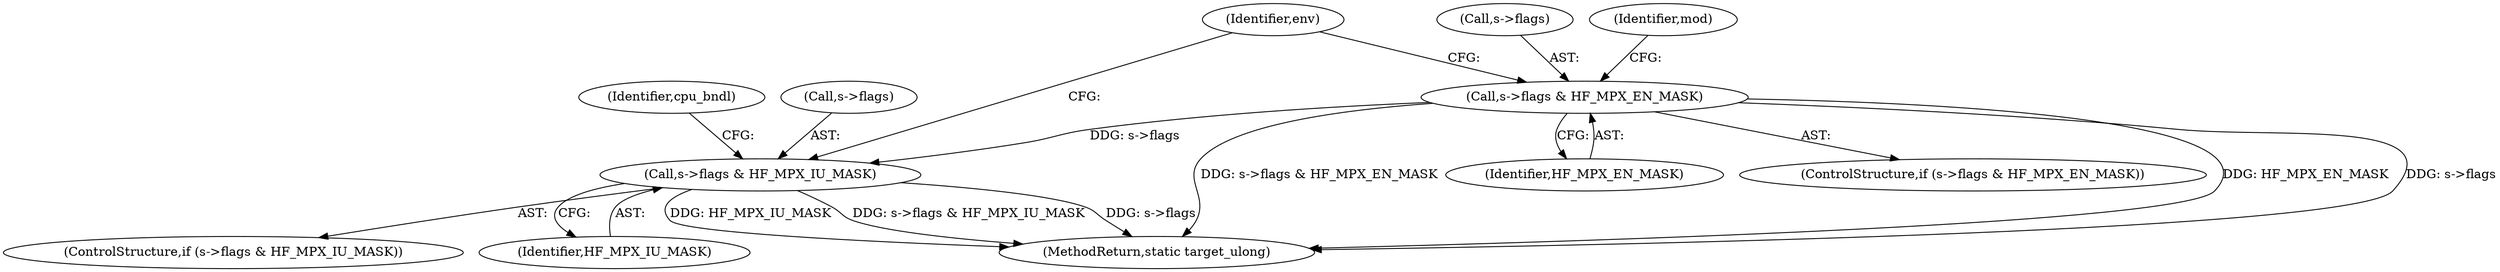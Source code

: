 digraph "0_qemu_30663fd26c0307e414622c7a8607fbc04f92ec14@pointer" {
"1010375" [label="(Call,s->flags & HF_MPX_EN_MASK)"];
"1010568" [label="(Call,s->flags & HF_MPX_IU_MASK)"];
"1010576" [label="(Identifier,cpu_bndl)"];
"1011840" [label="(MethodReturn,static target_ulong)"];
"1010376" [label="(Call,s->flags)"];
"1010568" [label="(Call,s->flags & HF_MPX_IU_MASK)"];
"1010569" [label="(Call,s->flags)"];
"1010760" [label="(Identifier,env)"];
"1010375" [label="(Call,s->flags & HF_MPX_EN_MASK)"];
"1010382" [label="(Identifier,mod)"];
"1010379" [label="(Identifier,HF_MPX_EN_MASK)"];
"1010567" [label="(ControlStructure,if (s->flags & HF_MPX_IU_MASK))"];
"1010374" [label="(ControlStructure,if (s->flags & HF_MPX_EN_MASK))"];
"1010572" [label="(Identifier,HF_MPX_IU_MASK)"];
"1010375" -> "1010374"  [label="AST: "];
"1010375" -> "1010379"  [label="CFG: "];
"1010376" -> "1010375"  [label="AST: "];
"1010379" -> "1010375"  [label="AST: "];
"1010382" -> "1010375"  [label="CFG: "];
"1010760" -> "1010375"  [label="CFG: "];
"1010375" -> "1011840"  [label="DDG: HF_MPX_EN_MASK"];
"1010375" -> "1011840"  [label="DDG: s->flags"];
"1010375" -> "1011840"  [label="DDG: s->flags & HF_MPX_EN_MASK"];
"1010375" -> "1010568"  [label="DDG: s->flags"];
"1010568" -> "1010567"  [label="AST: "];
"1010568" -> "1010572"  [label="CFG: "];
"1010569" -> "1010568"  [label="AST: "];
"1010572" -> "1010568"  [label="AST: "];
"1010576" -> "1010568"  [label="CFG: "];
"1010760" -> "1010568"  [label="CFG: "];
"1010568" -> "1011840"  [label="DDG: HF_MPX_IU_MASK"];
"1010568" -> "1011840"  [label="DDG: s->flags & HF_MPX_IU_MASK"];
"1010568" -> "1011840"  [label="DDG: s->flags"];
}
